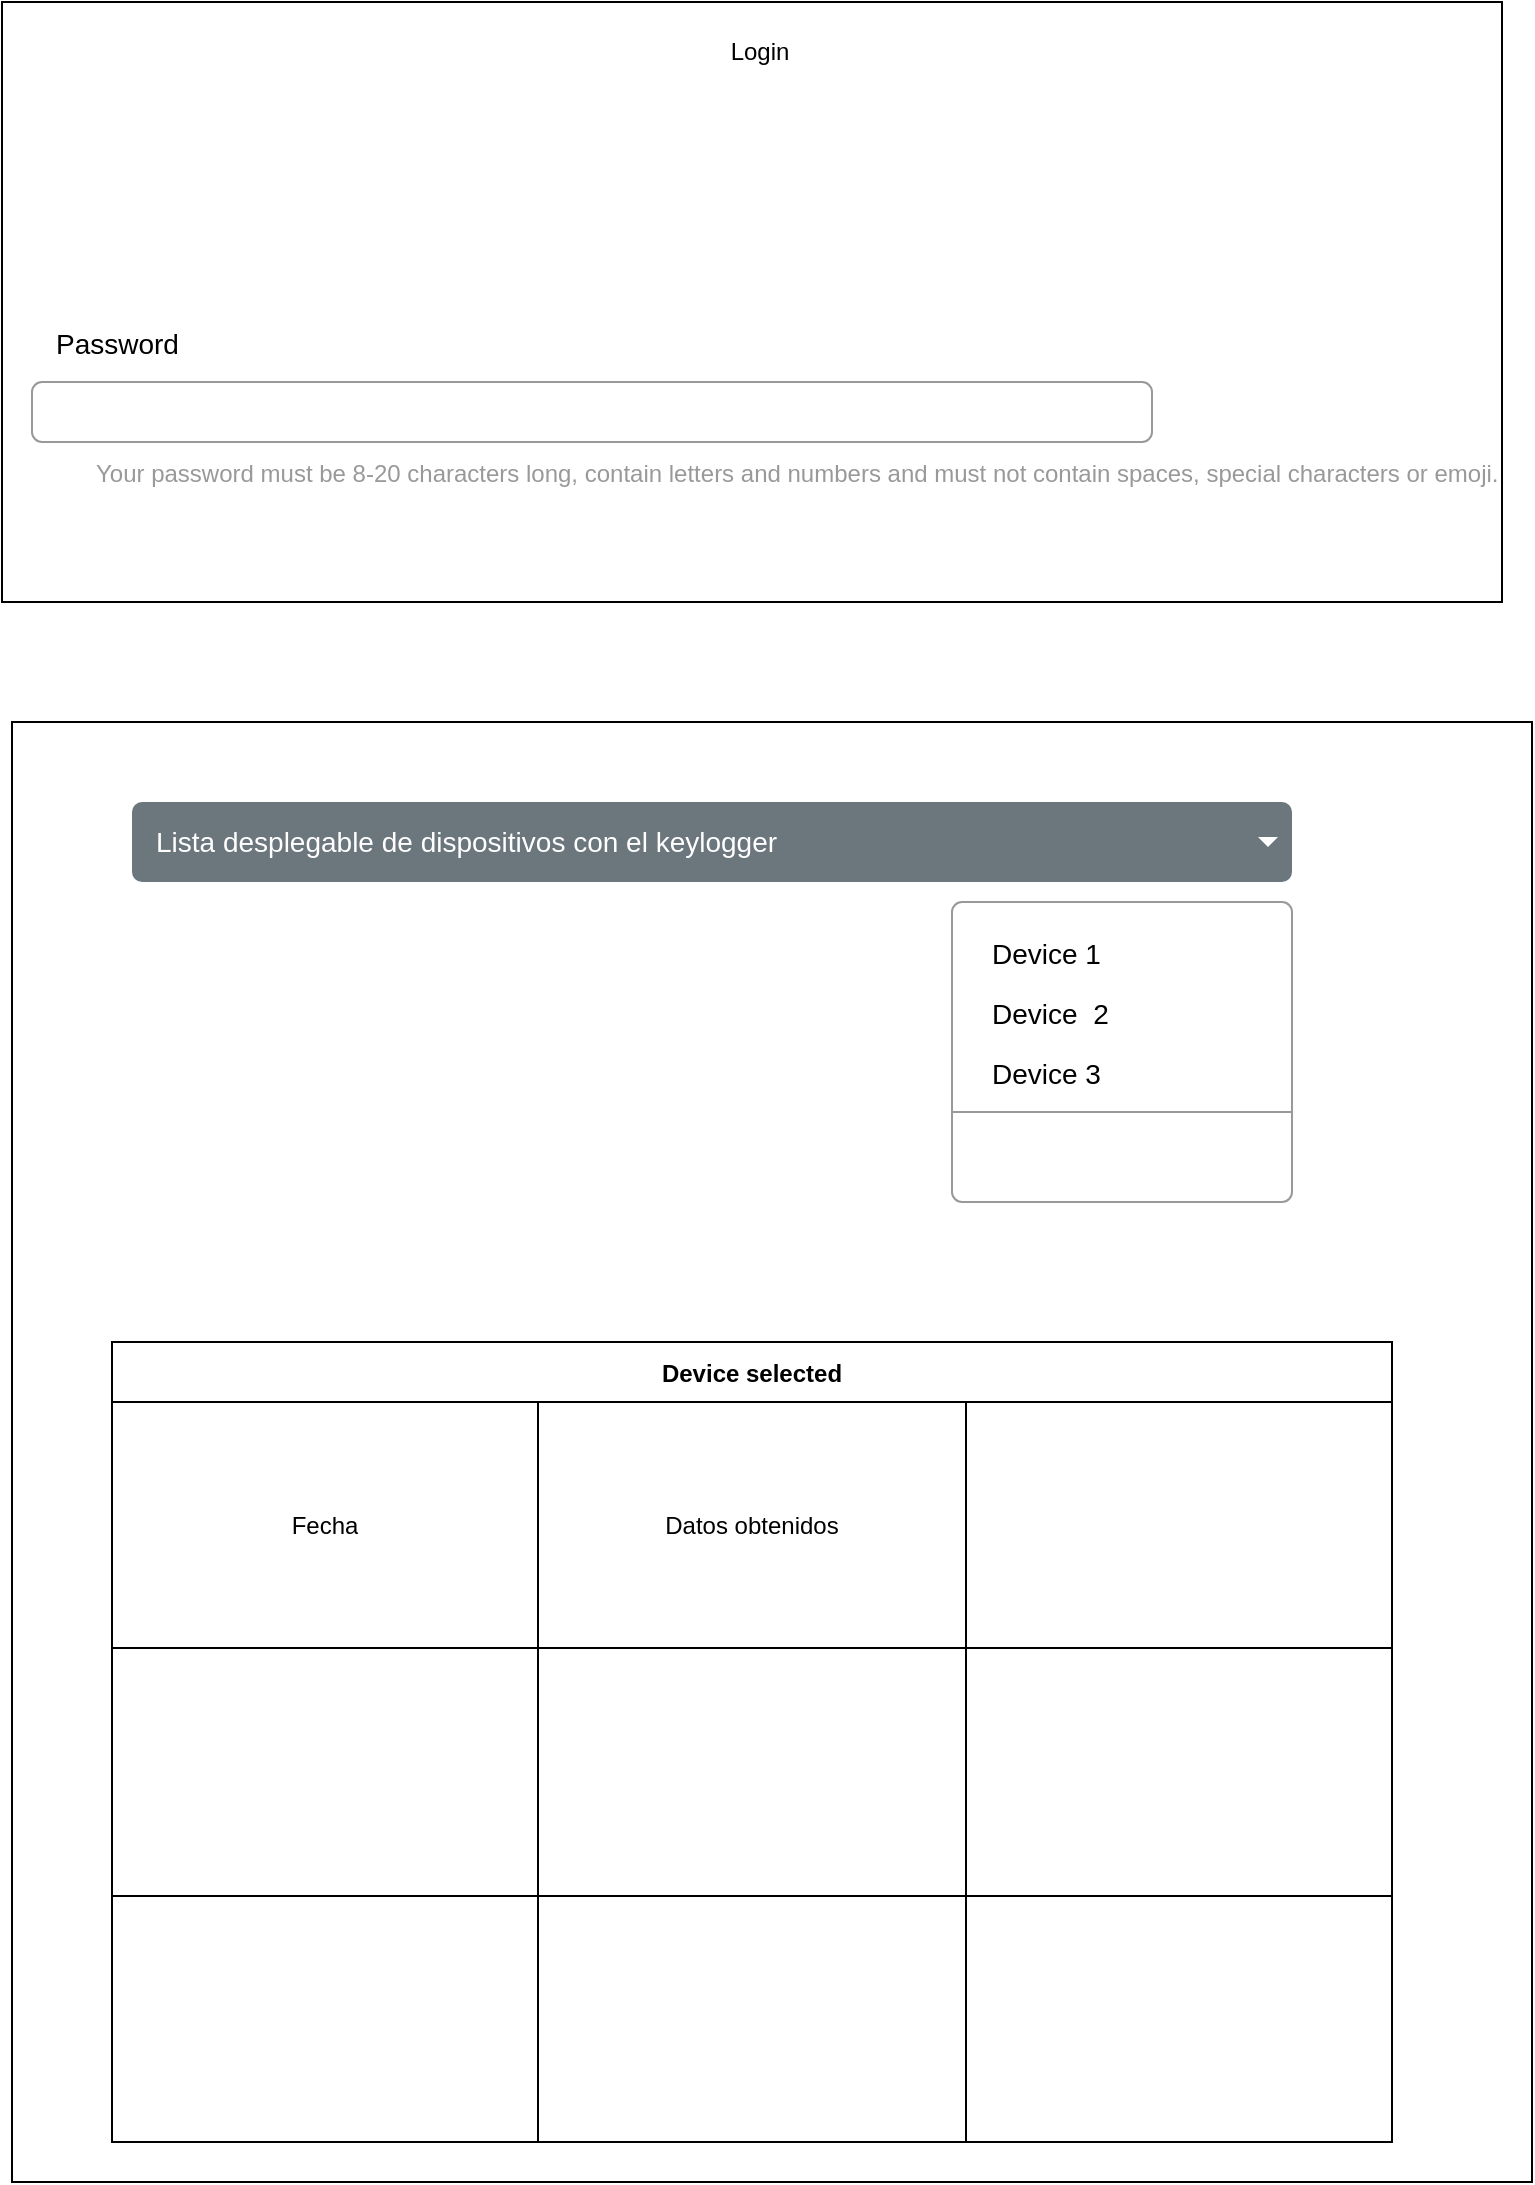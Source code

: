 <mxfile version="15.7.3" type="device"><diagram id="pqYmRCDF9AfUtb61h688" name="Página-1"><mxGraphModel dx="1102" dy="865" grid="1" gridSize="10" guides="1" tooltips="1" connect="1" arrows="1" fold="1" page="1" pageScale="1" pageWidth="827" pageHeight="1169" math="0" shadow="0"><root><mxCell id="0"/><mxCell id="1" parent="0"/><mxCell id="kCNngQOIeBLezbn1hMHC-1" value="" style="rounded=0;whiteSpace=wrap;html=1;" vertex="1" parent="1"><mxGeometry x="35" y="60" width="750" height="300" as="geometry"/></mxCell><mxCell id="kCNngQOIeBLezbn1hMHC-2" value="Login" style="text;html=1;strokeColor=none;fillColor=none;align=center;verticalAlign=middle;whiteSpace=wrap;rounded=0;" vertex="1" parent="1"><mxGeometry x="384" y="70" width="60" height="30" as="geometry"/></mxCell><mxCell id="kCNngQOIeBLezbn1hMHC-8" value="" style="rounded=0;whiteSpace=wrap;html=1;" vertex="1" parent="1"><mxGeometry x="40" y="420" width="760" height="730" as="geometry"/></mxCell><mxCell id="kCNngQOIeBLezbn1hMHC-11" value="Lista desplegable de dispositivos con el keylogger" style="html=1;shadow=0;dashed=0;shape=mxgraph.bootstrap.rrect;rSize=5;strokeColor=none;strokeWidth=1;fillColor=#6C767D;fontColor=#ffffff;whiteSpace=wrap;align=left;verticalAlign=middle;fontStyle=0;fontSize=14;spacingLeft=10;" vertex="1" parent="1"><mxGeometry x="100" y="460" width="580" height="40" as="geometry"/></mxCell><mxCell id="kCNngQOIeBLezbn1hMHC-12" value="" style="shape=triangle;direction=south;fillColor=#ffffff;strokeColor=none;perimeter=none;" vertex="1" parent="kCNngQOIeBLezbn1hMHC-11"><mxGeometry x="1" y="0.5" width="10" height="5" relative="1" as="geometry"><mxPoint x="-17" y="-2.5" as="offset"/></mxGeometry></mxCell><mxCell id="kCNngQOIeBLezbn1hMHC-13" value="" style="html=1;shadow=0;dashed=0;shape=mxgraph.bootstrap.rrect;rSize=5;fillColor=#ffffff;strokeColor=#999999;" vertex="1" parent="1"><mxGeometry x="510" y="510" width="170" height="150" as="geometry"/></mxCell><mxCell id="kCNngQOIeBLezbn1hMHC-14" value="Device 1" style="fillColor=none;strokeColor=none;align=left;spacing=20;fontSize=14;" vertex="1" parent="kCNngQOIeBLezbn1hMHC-13"><mxGeometry width="170" height="30" relative="1" as="geometry"><mxPoint y="10" as="offset"/></mxGeometry></mxCell><mxCell id="kCNngQOIeBLezbn1hMHC-15" value="Device  2" style="fillColor=none;strokeColor=none;align=left;spacing=20;fontSize=14;" vertex="1" parent="kCNngQOIeBLezbn1hMHC-13"><mxGeometry width="170" height="30" relative="1" as="geometry"><mxPoint y="40" as="offset"/></mxGeometry></mxCell><mxCell id="kCNngQOIeBLezbn1hMHC-16" value="Device 3" style="fillColor=none;strokeColor=none;align=left;spacing=20;fontSize=14;" vertex="1" parent="kCNngQOIeBLezbn1hMHC-13"><mxGeometry width="170" height="30" relative="1" as="geometry"><mxPoint y="70" as="offset"/></mxGeometry></mxCell><mxCell id="kCNngQOIeBLezbn1hMHC-17" value="" style="shape=line;strokeColor=#999999;perimeter=none;resizeWidth=1;" vertex="1" parent="kCNngQOIeBLezbn1hMHC-13"><mxGeometry width="170" height="10" relative="1" as="geometry"><mxPoint y="100" as="offset"/></mxGeometry></mxCell><mxCell id="kCNngQOIeBLezbn1hMHC-19" value="Password" style="fillColor=none;strokeColor=none;align=left;fontSize=14;" vertex="1" parent="1"><mxGeometry x="60" y="210" width="260" height="40" as="geometry"/></mxCell><mxCell id="kCNngQOIeBLezbn1hMHC-20" value="" style="html=1;shadow=0;dashed=0;shape=mxgraph.bootstrap.rrect;rSize=5;fillColor=none;strokeColor=#999999;align=left;spacing=15;fontSize=14;fontColor=#6C767D;" vertex="1" parent="1"><mxGeometry x="50" y="250" width="560" height="30" as="geometry"/></mxCell><mxCell id="kCNngQOIeBLezbn1hMHC-21" value="Your password must be 8-20 characters long, contain letters and numbers and must not contain spaces, special characters or emoji." style="fillColor=none;strokeColor=none;align=left;spacing=2;fontSize=12;fontColor=#999999;" vertex="1" parent="1"><mxGeometry x="80" y="280" width="130" height="30" as="geometry"/></mxCell><mxCell id="kCNngQOIeBLezbn1hMHC-22" value="Device selected" style="shape=table;startSize=30;container=1;collapsible=0;childLayout=tableLayout;fontStyle=1;align=center;pointerEvents=1;" vertex="1" parent="1"><mxGeometry x="90" y="730" width="640" height="400" as="geometry"/></mxCell><mxCell id="kCNngQOIeBLezbn1hMHC-23" value="" style="shape=partialRectangle;html=1;whiteSpace=wrap;collapsible=0;dropTarget=0;pointerEvents=0;fillColor=none;top=0;left=0;bottom=0;right=0;points=[[0,0.5],[1,0.5]];portConstraint=eastwest;" vertex="1" parent="kCNngQOIeBLezbn1hMHC-22"><mxGeometry y="30" width="640" height="123" as="geometry"/></mxCell><mxCell id="kCNngQOIeBLezbn1hMHC-24" value="Fecha" style="shape=partialRectangle;html=1;whiteSpace=wrap;connectable=0;fillColor=none;top=0;left=0;bottom=0;right=0;overflow=hidden;pointerEvents=1;" vertex="1" parent="kCNngQOIeBLezbn1hMHC-23"><mxGeometry width="213" height="123" as="geometry"><mxRectangle width="213" height="123" as="alternateBounds"/></mxGeometry></mxCell><mxCell id="kCNngQOIeBLezbn1hMHC-25" value="Datos obtenidos" style="shape=partialRectangle;html=1;whiteSpace=wrap;connectable=0;fillColor=none;top=0;left=0;bottom=0;right=0;overflow=hidden;pointerEvents=1;" vertex="1" parent="kCNngQOIeBLezbn1hMHC-23"><mxGeometry x="213" width="214" height="123" as="geometry"><mxRectangle width="214" height="123" as="alternateBounds"/></mxGeometry></mxCell><mxCell id="kCNngQOIeBLezbn1hMHC-26" value="" style="shape=partialRectangle;html=1;whiteSpace=wrap;connectable=0;fillColor=none;top=0;left=0;bottom=0;right=0;overflow=hidden;pointerEvents=1;" vertex="1" parent="kCNngQOIeBLezbn1hMHC-23"><mxGeometry x="427" width="213" height="123" as="geometry"><mxRectangle width="213" height="123" as="alternateBounds"/></mxGeometry></mxCell><mxCell id="kCNngQOIeBLezbn1hMHC-27" value="" style="shape=partialRectangle;html=1;whiteSpace=wrap;collapsible=0;dropTarget=0;pointerEvents=0;fillColor=none;top=0;left=0;bottom=0;right=0;points=[[0,0.5],[1,0.5]];portConstraint=eastwest;" vertex="1" parent="kCNngQOIeBLezbn1hMHC-22"><mxGeometry y="153" width="640" height="124" as="geometry"/></mxCell><mxCell id="kCNngQOIeBLezbn1hMHC-28" value="" style="shape=partialRectangle;html=1;whiteSpace=wrap;connectable=0;fillColor=none;top=0;left=0;bottom=0;right=0;overflow=hidden;pointerEvents=1;" vertex="1" parent="kCNngQOIeBLezbn1hMHC-27"><mxGeometry width="213" height="124" as="geometry"><mxRectangle width="213" height="124" as="alternateBounds"/></mxGeometry></mxCell><mxCell id="kCNngQOIeBLezbn1hMHC-29" value="" style="shape=partialRectangle;html=1;whiteSpace=wrap;connectable=0;fillColor=none;top=0;left=0;bottom=0;right=0;overflow=hidden;pointerEvents=1;" vertex="1" parent="kCNngQOIeBLezbn1hMHC-27"><mxGeometry x="213" width="214" height="124" as="geometry"><mxRectangle width="214" height="124" as="alternateBounds"/></mxGeometry></mxCell><mxCell id="kCNngQOIeBLezbn1hMHC-30" value="" style="shape=partialRectangle;html=1;whiteSpace=wrap;connectable=0;fillColor=none;top=0;left=0;bottom=0;right=0;overflow=hidden;pointerEvents=1;" vertex="1" parent="kCNngQOIeBLezbn1hMHC-27"><mxGeometry x="427" width="213" height="124" as="geometry"><mxRectangle width="213" height="124" as="alternateBounds"/></mxGeometry></mxCell><mxCell id="kCNngQOIeBLezbn1hMHC-31" value="" style="shape=partialRectangle;html=1;whiteSpace=wrap;collapsible=0;dropTarget=0;pointerEvents=0;fillColor=none;top=0;left=0;bottom=0;right=0;points=[[0,0.5],[1,0.5]];portConstraint=eastwest;" vertex="1" parent="kCNngQOIeBLezbn1hMHC-22"><mxGeometry y="277" width="640" height="123" as="geometry"/></mxCell><mxCell id="kCNngQOIeBLezbn1hMHC-32" value="" style="shape=partialRectangle;html=1;whiteSpace=wrap;connectable=0;fillColor=none;top=0;left=0;bottom=0;right=0;overflow=hidden;pointerEvents=1;" vertex="1" parent="kCNngQOIeBLezbn1hMHC-31"><mxGeometry width="213" height="123" as="geometry"><mxRectangle width="213" height="123" as="alternateBounds"/></mxGeometry></mxCell><mxCell id="kCNngQOIeBLezbn1hMHC-33" value="" style="shape=partialRectangle;html=1;whiteSpace=wrap;connectable=0;fillColor=none;top=0;left=0;bottom=0;right=0;overflow=hidden;pointerEvents=1;" vertex="1" parent="kCNngQOIeBLezbn1hMHC-31"><mxGeometry x="213" width="214" height="123" as="geometry"><mxRectangle width="214" height="123" as="alternateBounds"/></mxGeometry></mxCell><mxCell id="kCNngQOIeBLezbn1hMHC-34" value="" style="shape=partialRectangle;html=1;whiteSpace=wrap;connectable=0;fillColor=none;top=0;left=0;bottom=0;right=0;overflow=hidden;pointerEvents=1;" vertex="1" parent="kCNngQOIeBLezbn1hMHC-31"><mxGeometry x="427" width="213" height="123" as="geometry"><mxRectangle width="213" height="123" as="alternateBounds"/></mxGeometry></mxCell></root></mxGraphModel></diagram></mxfile>